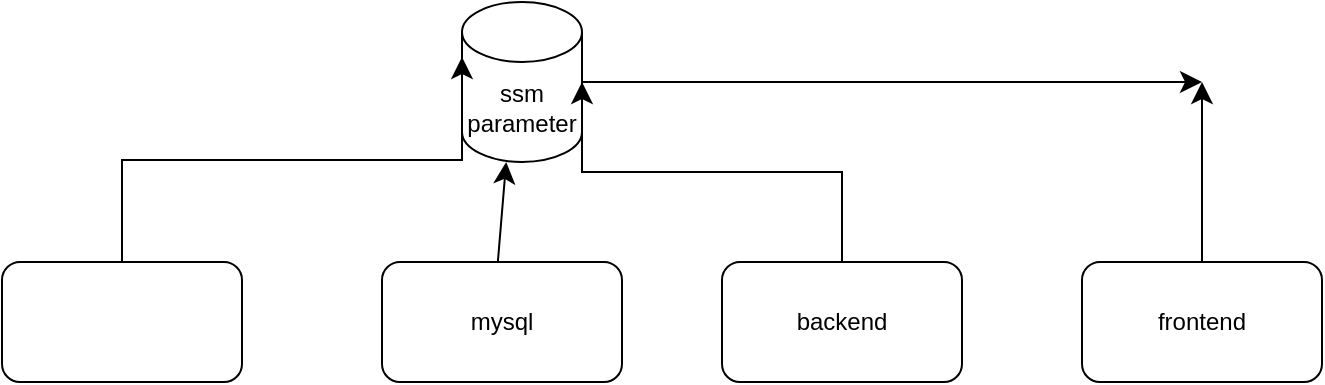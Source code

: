 <mxfile version="24.8.4">
  <diagram name="Page-1" id="So7_IFpTOi4B6ig8pwbU">
    <mxGraphModel dx="525" dy="608" grid="1" gridSize="10" guides="1" tooltips="1" connect="1" arrows="1" fold="1" page="1" pageScale="1" pageWidth="850" pageHeight="1100" math="0" shadow="0">
      <root>
        <mxCell id="0" />
        <mxCell id="1" parent="0" />
        <mxCell id="2GqsL-FckJPFqatPRpop-15" style="edgeStyle=none;curved=1;rounded=0;orthogonalLoop=1;jettySize=auto;html=1;fontSize=12;startSize=8;endSize=8;" parent="1" source="2GqsL-FckJPFqatPRpop-1" edge="1">
          <mxGeometry relative="1" as="geometry">
            <mxPoint x="650" y="160" as="targetPoint" />
          </mxGeometry>
        </mxCell>
        <mxCell id="2GqsL-FckJPFqatPRpop-1" value="ssm&lt;div&gt;parameter&lt;/div&gt;" style="shape=cylinder3;whiteSpace=wrap;html=1;boundedLbl=1;backgroundOutline=1;size=15;" parent="1" vertex="1">
          <mxGeometry x="280" y="120" width="60" height="80" as="geometry" />
        </mxCell>
        <mxCell id="2GqsL-FckJPFqatPRpop-6" style="edgeStyle=elbowEdgeStyle;rounded=0;orthogonalLoop=1;jettySize=auto;html=1;fontSize=12;startSize=8;endSize=8;elbow=vertical;entryX=0;entryY=0;entryDx=0;entryDy=27.5;entryPerimeter=0;" parent="1" source="2GqsL-FckJPFqatPRpop-2" target="2GqsL-FckJPFqatPRpop-1" edge="1">
          <mxGeometry relative="1" as="geometry">
            <mxPoint x="110" y="180" as="targetPoint" />
          </mxGeometry>
        </mxCell>
        <mxCell id="2GqsL-FckJPFqatPRpop-2" value="" style="rounded=1;whiteSpace=wrap;html=1;" parent="1" vertex="1">
          <mxGeometry x="50" y="250" width="120" height="60" as="geometry" />
        </mxCell>
        <mxCell id="2GqsL-FckJPFqatPRpop-14" style="rounded=0;orthogonalLoop=1;jettySize=auto;html=1;fontSize=12;startSize=8;endSize=8;" parent="1" source="2GqsL-FckJPFqatPRpop-3" edge="1">
          <mxGeometry relative="1" as="geometry">
            <mxPoint x="650" y="160" as="targetPoint" />
          </mxGeometry>
        </mxCell>
        <mxCell id="2GqsL-FckJPFqatPRpop-3" value="frontend" style="rounded=1;whiteSpace=wrap;html=1;" parent="1" vertex="1">
          <mxGeometry x="590" y="250" width="120" height="60" as="geometry" />
        </mxCell>
        <mxCell id="2GqsL-FckJPFqatPRpop-11" value="" style="edgeStyle=none;curved=1;rounded=0;orthogonalLoop=1;jettySize=auto;html=1;fontSize=12;startSize=8;endSize=8;" parent="1" edge="1">
          <mxGeometry relative="1" as="geometry">
            <mxPoint x="297.92" y="250" as="sourcePoint" />
            <mxPoint x="302.087" y="200" as="targetPoint" />
          </mxGeometry>
        </mxCell>
        <mxCell id="2GqsL-FckJPFqatPRpop-4" value="mysql" style="rounded=1;whiteSpace=wrap;html=1;" parent="1" vertex="1">
          <mxGeometry x="240" y="250" width="120" height="60" as="geometry" />
        </mxCell>
        <mxCell id="2GqsL-FckJPFqatPRpop-8" style="edgeStyle=elbowEdgeStyle;rounded=0;orthogonalLoop=1;jettySize=auto;html=1;fontSize=12;startSize=8;endSize=8;elbow=vertical;entryX=1;entryY=0.5;entryDx=0;entryDy=0;entryPerimeter=0;" parent="1" source="2GqsL-FckJPFqatPRpop-5" target="2GqsL-FckJPFqatPRpop-1" edge="1">
          <mxGeometry relative="1" as="geometry">
            <mxPoint x="470" y="150" as="targetPoint" />
          </mxGeometry>
        </mxCell>
        <mxCell id="2GqsL-FckJPFqatPRpop-5" value="backend" style="rounded=1;whiteSpace=wrap;html=1;" parent="1" vertex="1">
          <mxGeometry x="410" y="250" width="120" height="60" as="geometry" />
        </mxCell>
      </root>
    </mxGraphModel>
  </diagram>
</mxfile>
